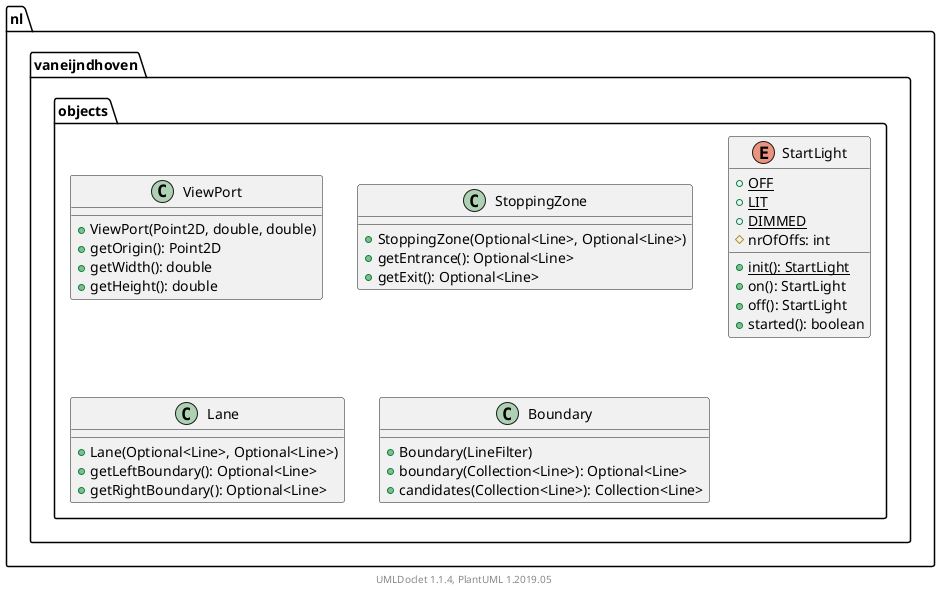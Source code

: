 @startuml

    namespace nl.vaneijndhoven.objects {

        class ViewPort [[ViewPort.html]] {
            +ViewPort(Point2D, double, double)
            +getOrigin(): Point2D
            +getWidth(): double
            +getHeight(): double
        }

        class StoppingZone [[StoppingZone.html]] {
            +StoppingZone(Optional<Line>, Optional<Line>)
            +getEntrance(): Optional<Line>
            +getExit(): Optional<Line>
        }

        enum StartLight [[StartLight.html]] {
            {static} +OFF
            {static} +LIT
            {static} +DIMMED
            #nrOfOffs: int
            {static} +init(): StartLight
            +on(): StartLight
            +off(): StartLight
            +started(): boolean
        }

        class Lane [[Lane.html]] {
            +Lane(Optional<Line>, Optional<Line>)
            +getLeftBoundary(): Optional<Line>
            +getRightBoundary(): Optional<Line>
        }

        class Boundary [[Boundary.html]] {
            +Boundary(LineFilter)
            +boundary(Collection<Line>): Optional<Line>
            +candidates(Collection<Line>): Collection<Line>
        }

    }


    center footer UMLDoclet 1.1.4, PlantUML 1.2019.05
@enduml
